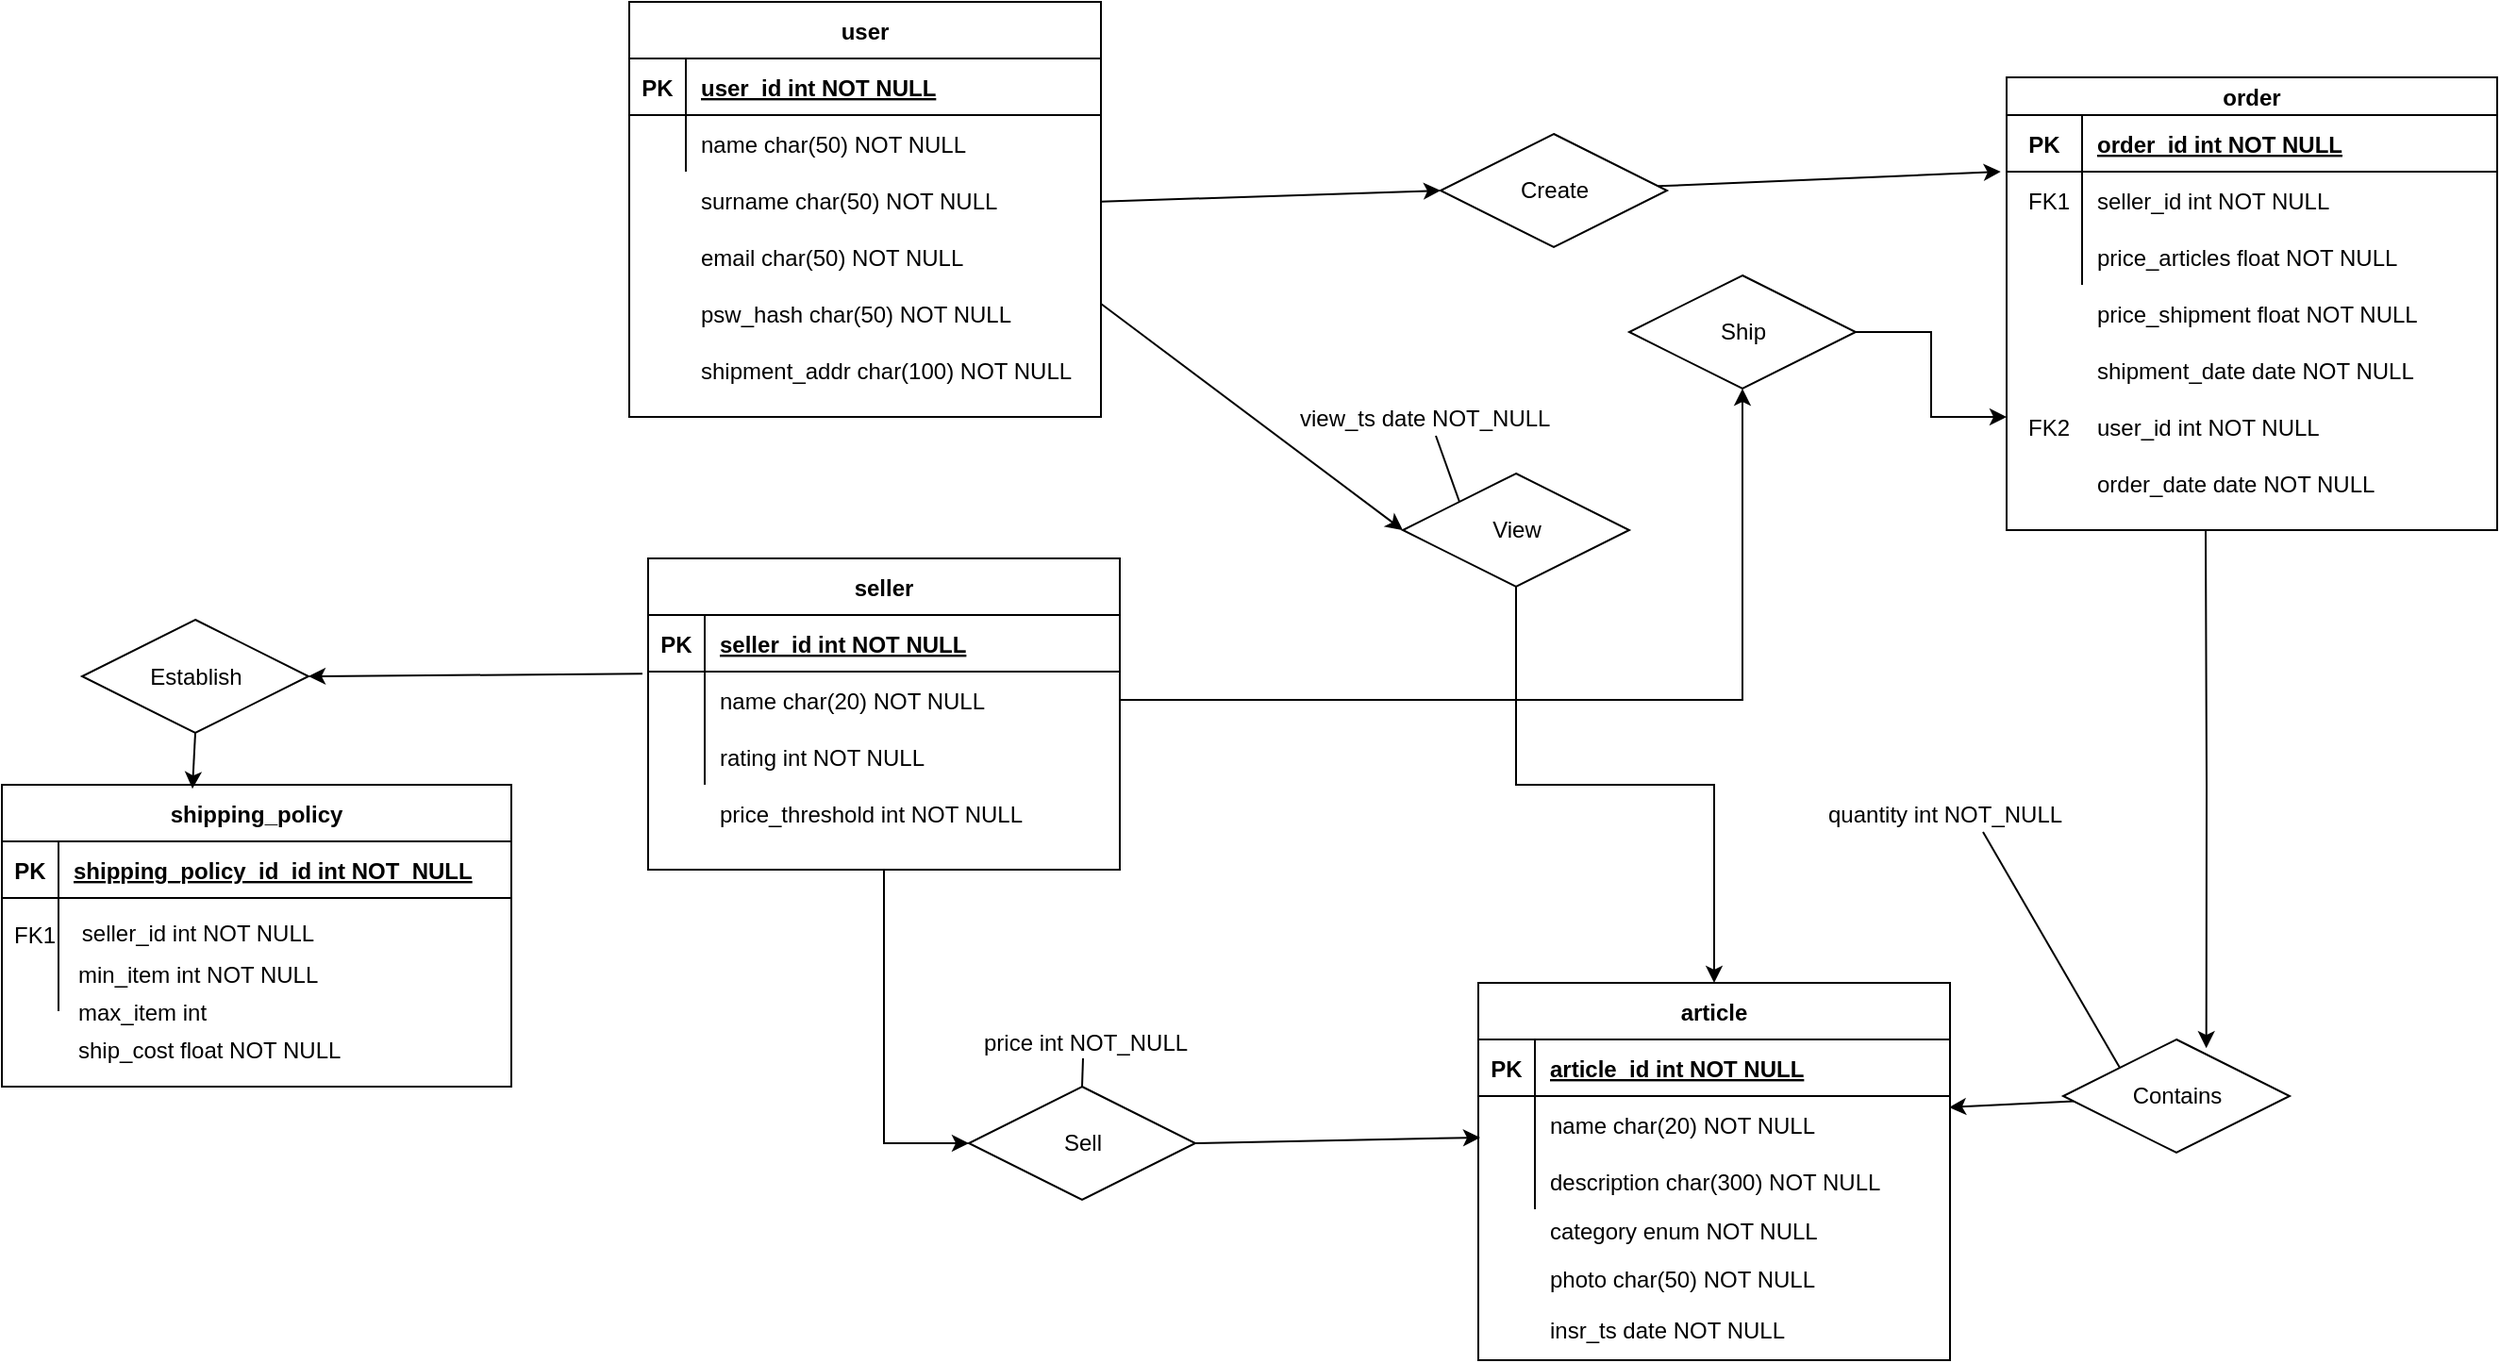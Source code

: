 <mxfile version="14.9.0" type="github">
  <diagram id="zE50emI2bZSmk3cahPMW" name="Page-1">
    <mxGraphModel dx="782" dy="500" grid="1" gridSize="10" guides="1" tooltips="1" connect="1" arrows="1" fold="1" page="1" pageScale="1" pageWidth="1169" pageHeight="827" math="0" shadow="0">
      <root>
        <mxCell id="0" />
        <mxCell id="1" parent="0" />
        <mxCell id="NpP26hr_2AuBsBTnyzgs-1" style="edgeStyle=orthogonalEdgeStyle;rounded=0;orthogonalLoop=1;jettySize=auto;html=1;entryX=0.632;entryY=0.077;entryDx=0;entryDy=0;entryPerimeter=0;" parent="1" target="NpP26hr_2AuBsBTnyzgs-50" edge="1">
          <mxGeometry relative="1" as="geometry">
            <mxPoint x="1208" y="320" as="sourcePoint" />
          </mxGeometry>
        </mxCell>
        <mxCell id="NpP26hr_2AuBsBTnyzgs-2" value="order" style="shape=table;startSize=20;container=1;collapsible=1;childLayout=tableLayout;fixedRows=1;rowLines=0;fontStyle=1;align=center;resizeLast=1;" parent="1" vertex="1">
          <mxGeometry x="1102.5" y="80" width="260" height="240" as="geometry" />
        </mxCell>
        <mxCell id="NpP26hr_2AuBsBTnyzgs-3" value="" style="shape=partialRectangle;collapsible=0;dropTarget=0;pointerEvents=0;fillColor=none;points=[[0,0.5],[1,0.5]];portConstraint=eastwest;top=0;left=0;right=0;bottom=1;" parent="NpP26hr_2AuBsBTnyzgs-2" vertex="1">
          <mxGeometry y="20" width="260" height="30" as="geometry" />
        </mxCell>
        <mxCell id="NpP26hr_2AuBsBTnyzgs-4" value="PK" style="shape=partialRectangle;overflow=hidden;connectable=0;fillColor=none;top=0;left=0;bottom=0;right=0;fontStyle=1;" parent="NpP26hr_2AuBsBTnyzgs-3" vertex="1">
          <mxGeometry width="40" height="30" as="geometry" />
        </mxCell>
        <mxCell id="NpP26hr_2AuBsBTnyzgs-5" value="order_id int NOT NULL " style="shape=partialRectangle;overflow=hidden;connectable=0;fillColor=none;top=0;left=0;bottom=0;right=0;align=left;spacingLeft=6;fontStyle=5;" parent="NpP26hr_2AuBsBTnyzgs-3" vertex="1">
          <mxGeometry x="40" width="220" height="30" as="geometry" />
        </mxCell>
        <mxCell id="NpP26hr_2AuBsBTnyzgs-6" value="" style="shape=partialRectangle;collapsible=0;dropTarget=0;pointerEvents=0;fillColor=none;points=[[0,0.5],[1,0.5]];portConstraint=eastwest;top=0;left=0;right=0;bottom=0;" parent="NpP26hr_2AuBsBTnyzgs-2" vertex="1">
          <mxGeometry y="50" width="260" height="30" as="geometry" />
        </mxCell>
        <mxCell id="NpP26hr_2AuBsBTnyzgs-7" value="" style="shape=partialRectangle;overflow=hidden;connectable=0;fillColor=none;top=0;left=0;bottom=0;right=0;" parent="NpP26hr_2AuBsBTnyzgs-6" vertex="1">
          <mxGeometry width="40" height="30" as="geometry" />
        </mxCell>
        <mxCell id="NpP26hr_2AuBsBTnyzgs-8" value="seller_id int NOT NULL" style="shape=partialRectangle;overflow=hidden;connectable=0;fillColor=none;top=0;left=0;bottom=0;right=0;align=left;spacingLeft=6;" parent="NpP26hr_2AuBsBTnyzgs-6" vertex="1">
          <mxGeometry x="40" width="220" height="30" as="geometry" />
        </mxCell>
        <mxCell id="NpP26hr_2AuBsBTnyzgs-9" value="" style="shape=partialRectangle;collapsible=0;dropTarget=0;pointerEvents=0;fillColor=none;points=[[0,0.5],[1,0.5]];portConstraint=eastwest;top=0;left=0;right=0;bottom=0;" parent="NpP26hr_2AuBsBTnyzgs-2" vertex="1">
          <mxGeometry y="80" width="260" height="30" as="geometry" />
        </mxCell>
        <mxCell id="NpP26hr_2AuBsBTnyzgs-10" value="" style="shape=partialRectangle;overflow=hidden;connectable=0;fillColor=none;top=0;left=0;bottom=0;right=0;" parent="NpP26hr_2AuBsBTnyzgs-9" vertex="1">
          <mxGeometry width="40" height="30" as="geometry" />
        </mxCell>
        <mxCell id="NpP26hr_2AuBsBTnyzgs-11" value="price_articles float NOT NULL" style="shape=partialRectangle;overflow=hidden;connectable=0;fillColor=none;top=0;left=0;bottom=0;right=0;align=left;spacingLeft=6;" parent="NpP26hr_2AuBsBTnyzgs-9" vertex="1">
          <mxGeometry x="40" width="220" height="30" as="geometry" />
        </mxCell>
        <mxCell id="NpP26hr_2AuBsBTnyzgs-12" value="article" style="shape=table;startSize=30;container=1;collapsible=1;childLayout=tableLayout;fixedRows=1;rowLines=0;fontStyle=1;align=center;resizeLast=1;" parent="1" vertex="1">
          <mxGeometry x="822.5" y="560" width="250" height="200" as="geometry" />
        </mxCell>
        <mxCell id="NpP26hr_2AuBsBTnyzgs-13" value="" style="shape=partialRectangle;collapsible=0;dropTarget=0;pointerEvents=0;fillColor=none;points=[[0,0.5],[1,0.5]];portConstraint=eastwest;top=0;left=0;right=0;bottom=1;" parent="NpP26hr_2AuBsBTnyzgs-12" vertex="1">
          <mxGeometry y="30" width="250" height="30" as="geometry" />
        </mxCell>
        <mxCell id="NpP26hr_2AuBsBTnyzgs-14" value="PK" style="shape=partialRectangle;overflow=hidden;connectable=0;fillColor=none;top=0;left=0;bottom=0;right=0;fontStyle=1;" parent="NpP26hr_2AuBsBTnyzgs-13" vertex="1">
          <mxGeometry width="30" height="30" as="geometry" />
        </mxCell>
        <mxCell id="NpP26hr_2AuBsBTnyzgs-15" value="article_id int NOT NULL " style="shape=partialRectangle;overflow=hidden;connectable=0;fillColor=none;top=0;left=0;bottom=0;right=0;align=left;spacingLeft=6;fontStyle=5;" parent="NpP26hr_2AuBsBTnyzgs-13" vertex="1">
          <mxGeometry x="30" width="220" height="30" as="geometry" />
        </mxCell>
        <mxCell id="NpP26hr_2AuBsBTnyzgs-16" value="" style="shape=partialRectangle;collapsible=0;dropTarget=0;pointerEvents=0;fillColor=none;points=[[0,0.5],[1,0.5]];portConstraint=eastwest;top=0;left=0;right=0;bottom=0;" parent="NpP26hr_2AuBsBTnyzgs-12" vertex="1">
          <mxGeometry y="60" width="250" height="30" as="geometry" />
        </mxCell>
        <mxCell id="NpP26hr_2AuBsBTnyzgs-17" value="" style="shape=partialRectangle;overflow=hidden;connectable=0;fillColor=none;top=0;left=0;bottom=0;right=0;" parent="NpP26hr_2AuBsBTnyzgs-16" vertex="1">
          <mxGeometry width="30" height="30" as="geometry" />
        </mxCell>
        <mxCell id="NpP26hr_2AuBsBTnyzgs-18" value="name char(20) NOT NULL" style="shape=partialRectangle;overflow=hidden;connectable=0;fillColor=none;top=0;left=0;bottom=0;right=0;align=left;spacingLeft=6;" parent="NpP26hr_2AuBsBTnyzgs-16" vertex="1">
          <mxGeometry x="30" width="220" height="30" as="geometry" />
        </mxCell>
        <mxCell id="NpP26hr_2AuBsBTnyzgs-19" value="" style="shape=partialRectangle;collapsible=0;dropTarget=0;pointerEvents=0;fillColor=none;points=[[0,0.5],[1,0.5]];portConstraint=eastwest;top=0;left=0;right=0;bottom=0;" parent="NpP26hr_2AuBsBTnyzgs-12" vertex="1">
          <mxGeometry y="90" width="250" height="30" as="geometry" />
        </mxCell>
        <mxCell id="NpP26hr_2AuBsBTnyzgs-20" value="" style="shape=partialRectangle;overflow=hidden;connectable=0;fillColor=none;top=0;left=0;bottom=0;right=0;" parent="NpP26hr_2AuBsBTnyzgs-19" vertex="1">
          <mxGeometry width="30" height="30" as="geometry" />
        </mxCell>
        <mxCell id="NpP26hr_2AuBsBTnyzgs-21" value="description char(300) NOT NULL" style="shape=partialRectangle;overflow=hidden;connectable=0;fillColor=none;top=0;left=0;bottom=0;right=0;align=left;spacingLeft=6;" parent="NpP26hr_2AuBsBTnyzgs-19" vertex="1">
          <mxGeometry x="30" width="220" height="30" as="geometry" />
        </mxCell>
        <mxCell id="NpP26hr_2AuBsBTnyzgs-22" style="rounded=0;orthogonalLoop=1;jettySize=auto;html=1;entryX=0;entryY=0.5;entryDx=0;entryDy=0;" parent="1" source="NpP26hr_2AuBsBTnyzgs-23" target="NpP26hr_2AuBsBTnyzgs-56" edge="1">
          <mxGeometry relative="1" as="geometry" />
        </mxCell>
        <mxCell id="NpP26hr_2AuBsBTnyzgs-23" value="user" style="shape=table;startSize=30;container=1;collapsible=1;childLayout=tableLayout;fixedRows=1;rowLines=0;fontStyle=1;align=center;resizeLast=1;" parent="1" vertex="1">
          <mxGeometry x="372.5" y="40" width="250" height="220" as="geometry" />
        </mxCell>
        <mxCell id="NpP26hr_2AuBsBTnyzgs-24" value="" style="shape=partialRectangle;collapsible=0;dropTarget=0;pointerEvents=0;fillColor=none;points=[[0,0.5],[1,0.5]];portConstraint=eastwest;top=0;left=0;right=0;bottom=1;" parent="NpP26hr_2AuBsBTnyzgs-23" vertex="1">
          <mxGeometry y="30" width="250" height="30" as="geometry" />
        </mxCell>
        <mxCell id="NpP26hr_2AuBsBTnyzgs-25" value="PK" style="shape=partialRectangle;overflow=hidden;connectable=0;fillColor=none;top=0;left=0;bottom=0;right=0;fontStyle=1;" parent="NpP26hr_2AuBsBTnyzgs-24" vertex="1">
          <mxGeometry width="30" height="30" as="geometry" />
        </mxCell>
        <mxCell id="NpP26hr_2AuBsBTnyzgs-26" value="user_id int NOT NULL " style="shape=partialRectangle;overflow=hidden;connectable=0;fillColor=none;top=0;left=0;bottom=0;right=0;align=left;spacingLeft=6;fontStyle=5;" parent="NpP26hr_2AuBsBTnyzgs-24" vertex="1">
          <mxGeometry x="30" width="220" height="30" as="geometry" />
        </mxCell>
        <mxCell id="NpP26hr_2AuBsBTnyzgs-27" value="" style="shape=partialRectangle;collapsible=0;dropTarget=0;pointerEvents=0;fillColor=none;points=[[0,0.5],[1,0.5]];portConstraint=eastwest;top=0;left=0;right=0;bottom=0;" parent="NpP26hr_2AuBsBTnyzgs-23" vertex="1">
          <mxGeometry y="60" width="250" height="30" as="geometry" />
        </mxCell>
        <mxCell id="NpP26hr_2AuBsBTnyzgs-28" value="" style="shape=partialRectangle;overflow=hidden;connectable=0;fillColor=none;top=0;left=0;bottom=0;right=0;" parent="NpP26hr_2AuBsBTnyzgs-27" vertex="1">
          <mxGeometry width="30" height="30" as="geometry" />
        </mxCell>
        <mxCell id="NpP26hr_2AuBsBTnyzgs-29" value="name char(50) NOT NULL" style="shape=partialRectangle;overflow=hidden;connectable=0;fillColor=none;top=0;left=0;bottom=0;right=0;align=left;spacingLeft=6;" parent="NpP26hr_2AuBsBTnyzgs-27" vertex="1">
          <mxGeometry x="30" width="220" height="30" as="geometry" />
        </mxCell>
        <mxCell id="NpP26hr_2AuBsBTnyzgs-30" value="category enum NOT NULL" style="shape=partialRectangle;overflow=hidden;connectable=0;fillColor=none;top=0;left=0;bottom=0;right=0;align=left;spacingLeft=6;" parent="1" vertex="1">
          <mxGeometry x="852.5" y="676" width="220" height="30" as="geometry" />
        </mxCell>
        <mxCell id="NpP26hr_2AuBsBTnyzgs-31" value="photo char(50) NOT NULL" style="shape=partialRectangle;overflow=hidden;connectable=0;fillColor=none;top=0;left=0;bottom=0;right=0;align=left;spacingLeft=6;" parent="1" vertex="1">
          <mxGeometry x="852.5" y="703" width="220" height="27" as="geometry" />
        </mxCell>
        <mxCell id="NpP26hr_2AuBsBTnyzgs-32" style="edgeStyle=orthogonalEdgeStyle;rounded=0;orthogonalLoop=1;jettySize=auto;html=1;" parent="1" source="NpP26hr_2AuBsBTnyzgs-33" target="NpP26hr_2AuBsBTnyzgs-52" edge="1">
          <mxGeometry relative="1" as="geometry">
            <Array as="points">
              <mxPoint x="507.5" y="645" />
            </Array>
          </mxGeometry>
        </mxCell>
        <mxCell id="NpP26hr_2AuBsBTnyzgs-33" value="seller" style="shape=table;startSize=30;container=1;collapsible=1;childLayout=tableLayout;fixedRows=1;rowLines=0;fontStyle=1;align=center;resizeLast=1;" parent="1" vertex="1">
          <mxGeometry x="382.5" y="335" width="250" height="165" as="geometry" />
        </mxCell>
        <mxCell id="NpP26hr_2AuBsBTnyzgs-34" value="" style="shape=partialRectangle;collapsible=0;dropTarget=0;pointerEvents=0;fillColor=none;points=[[0,0.5],[1,0.5]];portConstraint=eastwest;top=0;left=0;right=0;bottom=1;" parent="NpP26hr_2AuBsBTnyzgs-33" vertex="1">
          <mxGeometry y="30" width="250" height="30" as="geometry" />
        </mxCell>
        <mxCell id="NpP26hr_2AuBsBTnyzgs-35" value="PK" style="shape=partialRectangle;overflow=hidden;connectable=0;fillColor=none;top=0;left=0;bottom=0;right=0;fontStyle=1;" parent="NpP26hr_2AuBsBTnyzgs-34" vertex="1">
          <mxGeometry width="30" height="30" as="geometry" />
        </mxCell>
        <mxCell id="NpP26hr_2AuBsBTnyzgs-36" value="seller_id int NOT NULL " style="shape=partialRectangle;overflow=hidden;connectable=0;fillColor=none;top=0;left=0;bottom=0;right=0;align=left;spacingLeft=6;fontStyle=5;" parent="NpP26hr_2AuBsBTnyzgs-34" vertex="1">
          <mxGeometry x="30" width="220" height="30" as="geometry" />
        </mxCell>
        <mxCell id="NpP26hr_2AuBsBTnyzgs-37" value="" style="shape=partialRectangle;collapsible=0;dropTarget=0;pointerEvents=0;fillColor=none;points=[[0,0.5],[1,0.5]];portConstraint=eastwest;top=0;left=0;right=0;bottom=0;" parent="NpP26hr_2AuBsBTnyzgs-33" vertex="1">
          <mxGeometry y="60" width="250" height="30" as="geometry" />
        </mxCell>
        <mxCell id="NpP26hr_2AuBsBTnyzgs-38" value="" style="shape=partialRectangle;overflow=hidden;connectable=0;fillColor=none;top=0;left=0;bottom=0;right=0;" parent="NpP26hr_2AuBsBTnyzgs-37" vertex="1">
          <mxGeometry width="30" height="30" as="geometry" />
        </mxCell>
        <mxCell id="NpP26hr_2AuBsBTnyzgs-39" value="name char(20) NOT NULL" style="shape=partialRectangle;overflow=hidden;connectable=0;fillColor=none;top=0;left=0;bottom=0;right=0;align=left;spacingLeft=6;" parent="NpP26hr_2AuBsBTnyzgs-37" vertex="1">
          <mxGeometry x="30" width="220" height="30" as="geometry" />
        </mxCell>
        <mxCell id="NpP26hr_2AuBsBTnyzgs-40" value="" style="shape=partialRectangle;collapsible=0;dropTarget=0;pointerEvents=0;fillColor=none;points=[[0,0.5],[1,0.5]];portConstraint=eastwest;top=0;left=0;right=0;bottom=0;" parent="NpP26hr_2AuBsBTnyzgs-33" vertex="1">
          <mxGeometry y="90" width="250" height="30" as="geometry" />
        </mxCell>
        <mxCell id="NpP26hr_2AuBsBTnyzgs-41" value="" style="shape=partialRectangle;overflow=hidden;connectable=0;fillColor=none;top=0;left=0;bottom=0;right=0;" parent="NpP26hr_2AuBsBTnyzgs-40" vertex="1">
          <mxGeometry width="30" height="30" as="geometry" />
        </mxCell>
        <mxCell id="NpP26hr_2AuBsBTnyzgs-42" value="rating int NOT NULL" style="shape=partialRectangle;overflow=hidden;connectable=0;fillColor=none;top=0;left=0;bottom=0;right=0;align=left;spacingLeft=6;" parent="NpP26hr_2AuBsBTnyzgs-40" vertex="1">
          <mxGeometry x="30" width="220" height="30" as="geometry" />
        </mxCell>
        <mxCell id="NpP26hr_2AuBsBTnyzgs-43" value="surname char(50) NOT NULL" style="shape=partialRectangle;overflow=hidden;connectable=0;fillColor=none;top=0;left=0;bottom=0;right=0;align=left;spacingLeft=6;" parent="1" vertex="1">
          <mxGeometry x="402.5" y="130" width="220" height="30" as="geometry" />
        </mxCell>
        <mxCell id="NpP26hr_2AuBsBTnyzgs-44" value="email char(50) NOT NULL" style="shape=partialRectangle;overflow=hidden;connectable=0;fillColor=none;top=0;left=0;bottom=0;right=0;align=left;spacingLeft=6;" parent="1" vertex="1">
          <mxGeometry x="402.5" y="160" width="220" height="30" as="geometry" />
        </mxCell>
        <mxCell id="NpP26hr_2AuBsBTnyzgs-45" value="psw_hash char(50) NOT NULL" style="shape=partialRectangle;overflow=hidden;connectable=0;fillColor=none;top=0;left=0;bottom=0;right=0;align=left;spacingLeft=6;" parent="1" vertex="1">
          <mxGeometry x="402.5" y="190" width="220" height="30" as="geometry" />
        </mxCell>
        <mxCell id="NpP26hr_2AuBsBTnyzgs-46" value="shipment_addr char(100) NOT NULL" style="shape=partialRectangle;overflow=hidden;connectable=0;fillColor=none;top=0;left=0;bottom=0;right=0;align=left;spacingLeft=6;" parent="1" vertex="1">
          <mxGeometry x="402.5" y="220" width="220" height="30" as="geometry" />
        </mxCell>
        <mxCell id="NpP26hr_2AuBsBTnyzgs-47" value="shipment_date date NOT NULL" style="shape=partialRectangle;overflow=hidden;connectable=0;fillColor=none;top=0;left=0;bottom=0;right=0;align=left;spacingLeft=6;" parent="1" vertex="1">
          <mxGeometry x="1142.5" y="220" width="220" height="30" as="geometry" />
        </mxCell>
        <mxCell id="NpP26hr_2AuBsBTnyzgs-48" value="FK1" style="shape=partialRectangle;overflow=hidden;connectable=0;fillColor=none;top=0;left=0;bottom=0;right=0;" parent="1" vertex="1">
          <mxGeometry x="1110" y="130" width="30" height="30" as="geometry" />
        </mxCell>
        <mxCell id="NpP26hr_2AuBsBTnyzgs-49" style="edgeStyle=none;rounded=0;orthogonalLoop=1;jettySize=auto;html=1;entryX=0.998;entryY=0.2;entryDx=0;entryDy=0;entryPerimeter=0;" parent="1" source="NpP26hr_2AuBsBTnyzgs-50" target="NpP26hr_2AuBsBTnyzgs-16" edge="1">
          <mxGeometry relative="1" as="geometry">
            <mxPoint x="1073" y="626" as="targetPoint" />
          </mxGeometry>
        </mxCell>
        <mxCell id="NpP26hr_2AuBsBTnyzgs-50" value="Contains" style="shape=rhombus;perimeter=rhombusPerimeter;whiteSpace=wrap;html=1;align=center;" parent="1" vertex="1">
          <mxGeometry x="1132.5" y="590" width="120" height="60" as="geometry" />
        </mxCell>
        <mxCell id="NpP26hr_2AuBsBTnyzgs-51" style="edgeStyle=none;rounded=0;orthogonalLoop=1;jettySize=auto;html=1;exitX=1;exitY=0.5;exitDx=0;exitDy=0;entryX=0.004;entryY=0.733;entryDx=0;entryDy=0;entryPerimeter=0;" parent="1" source="NpP26hr_2AuBsBTnyzgs-52" target="NpP26hr_2AuBsBTnyzgs-16" edge="1">
          <mxGeometry relative="1" as="geometry" />
        </mxCell>
        <mxCell id="NpP26hr_2AuBsBTnyzgs-52" value="Sell" style="shape=rhombus;perimeter=rhombusPerimeter;whiteSpace=wrap;html=1;align=center;" parent="1" vertex="1">
          <mxGeometry x="552.5" y="615" width="120" height="60" as="geometry" />
        </mxCell>
        <mxCell id="NpP26hr_2AuBsBTnyzgs-53" value="user_id int NOT NULL " style="shape=partialRectangle;overflow=hidden;connectable=0;fillColor=none;top=0;left=0;bottom=0;right=0;align=left;spacingLeft=6;fontStyle=0;" parent="1" vertex="1">
          <mxGeometry x="1142.5" y="250" width="220" height="30" as="geometry" />
        </mxCell>
        <mxCell id="NpP26hr_2AuBsBTnyzgs-54" value="FK2" style="shape=partialRectangle;overflow=hidden;connectable=0;fillColor=none;top=0;left=0;bottom=0;right=0;" parent="1" vertex="1">
          <mxGeometry x="1110" y="250" width="30" height="30" as="geometry" />
        </mxCell>
        <mxCell id="NpP26hr_2AuBsBTnyzgs-55" style="edgeStyle=none;rounded=0;orthogonalLoop=1;jettySize=auto;html=1;entryX=-0.012;entryY=0;entryDx=0;entryDy=0;entryPerimeter=0;" parent="1" source="NpP26hr_2AuBsBTnyzgs-56" target="NpP26hr_2AuBsBTnyzgs-6" edge="1">
          <mxGeometry relative="1" as="geometry" />
        </mxCell>
        <mxCell id="NpP26hr_2AuBsBTnyzgs-56" value="Create" style="shape=rhombus;perimeter=rhombusPerimeter;whiteSpace=wrap;html=1;align=center;strokeColor=#000000;" parent="1" vertex="1">
          <mxGeometry x="802.5" y="110" width="120" height="60" as="geometry" />
        </mxCell>
        <mxCell id="NpP26hr_2AuBsBTnyzgs-57" value="price int NOT_NULL" style="shape=partialRectangle;connectable=0;fillColor=none;top=0;left=0;bottom=0;right=0;align=left;spacingLeft=6;overflow=hidden;" parent="1" vertex="1">
          <mxGeometry x="552.5" y="581" width="195" height="20" as="geometry" />
        </mxCell>
        <mxCell id="NpP26hr_2AuBsBTnyzgs-58" value="quantity int NOT_NULL" style="shape=partialRectangle;connectable=0;fillColor=none;top=0;left=0;bottom=0;right=0;align=left;spacingLeft=6;overflow=hidden;" parent="1" vertex="1">
          <mxGeometry x="1000" y="450" width="190" height="40" as="geometry" />
        </mxCell>
        <mxCell id="NpP26hr_2AuBsBTnyzgs-59" style="edgeStyle=orthogonalEdgeStyle;rounded=0;orthogonalLoop=1;jettySize=auto;html=1;entryX=0;entryY=0.75;entryDx=0;entryDy=0;" parent="1" source="NpP26hr_2AuBsBTnyzgs-60" target="NpP26hr_2AuBsBTnyzgs-2" edge="1">
          <mxGeometry relative="1" as="geometry" />
        </mxCell>
        <mxCell id="NpP26hr_2AuBsBTnyzgs-60" value="Ship" style="shape=rhombus;perimeter=rhombusPerimeter;whiteSpace=wrap;html=1;align=center;" parent="1" vertex="1">
          <mxGeometry x="902.5" y="185" width="120" height="60" as="geometry" />
        </mxCell>
        <mxCell id="NpP26hr_2AuBsBTnyzgs-61" style="edgeStyle=orthogonalEdgeStyle;rounded=0;orthogonalLoop=1;jettySize=auto;html=1;" parent="1" source="NpP26hr_2AuBsBTnyzgs-37" target="NpP26hr_2AuBsBTnyzgs-60" edge="1">
          <mxGeometry relative="1" as="geometry" />
        </mxCell>
        <mxCell id="NpP26hr_2AuBsBTnyzgs-62" value="shipping_policy" style="shape=table;startSize=30;container=1;collapsible=1;childLayout=tableLayout;fixedRows=1;rowLines=0;fontStyle=1;align=center;resizeLast=1;" parent="1" vertex="1">
          <mxGeometry x="40" y="455" width="270" height="160" as="geometry" />
        </mxCell>
        <mxCell id="NpP26hr_2AuBsBTnyzgs-63" value="" style="shape=partialRectangle;collapsible=0;dropTarget=0;pointerEvents=0;fillColor=none;top=0;left=0;bottom=1;right=0;points=[[0,0.5],[1,0.5]];portConstraint=eastwest;" parent="NpP26hr_2AuBsBTnyzgs-62" vertex="1">
          <mxGeometry y="30" width="270" height="30" as="geometry" />
        </mxCell>
        <mxCell id="NpP26hr_2AuBsBTnyzgs-64" value="PK" style="shape=partialRectangle;connectable=0;fillColor=none;top=0;left=0;bottom=0;right=0;fontStyle=1;overflow=hidden;" parent="NpP26hr_2AuBsBTnyzgs-63" vertex="1">
          <mxGeometry width="30" height="30" as="geometry" />
        </mxCell>
        <mxCell id="NpP26hr_2AuBsBTnyzgs-65" value="shipping_policy_id_id int NOT_NULL" style="shape=partialRectangle;connectable=0;fillColor=none;top=0;left=0;bottom=0;right=0;align=left;spacingLeft=6;fontStyle=5;overflow=hidden;" parent="NpP26hr_2AuBsBTnyzgs-63" vertex="1">
          <mxGeometry x="30" width="240" height="30" as="geometry" />
        </mxCell>
        <mxCell id="NpP26hr_2AuBsBTnyzgs-66" value="" style="shape=partialRectangle;collapsible=0;dropTarget=0;pointerEvents=0;fillColor=none;top=0;left=0;bottom=0;right=0;points=[[0,0.5],[1,0.5]];portConstraint=eastwest;" parent="NpP26hr_2AuBsBTnyzgs-62" vertex="1">
          <mxGeometry y="60" width="270" height="30" as="geometry" />
        </mxCell>
        <mxCell id="NpP26hr_2AuBsBTnyzgs-67" value="" style="shape=partialRectangle;connectable=0;fillColor=none;top=0;left=0;bottom=0;right=0;editable=1;overflow=hidden;" parent="NpP26hr_2AuBsBTnyzgs-66" vertex="1">
          <mxGeometry width="30" height="30" as="geometry" />
        </mxCell>
        <mxCell id="NpP26hr_2AuBsBTnyzgs-68" value="" style="shape=partialRectangle;connectable=0;fillColor=none;top=0;left=0;bottom=0;right=0;align=left;spacingLeft=6;overflow=hidden;" parent="NpP26hr_2AuBsBTnyzgs-66" vertex="1">
          <mxGeometry x="30" width="240" height="30" as="geometry" />
        </mxCell>
        <mxCell id="NpP26hr_2AuBsBTnyzgs-69" value="" style="shape=partialRectangle;collapsible=0;dropTarget=0;pointerEvents=0;fillColor=none;top=0;left=0;bottom=0;right=0;points=[[0,0.5],[1,0.5]];portConstraint=eastwest;" parent="NpP26hr_2AuBsBTnyzgs-62" vertex="1">
          <mxGeometry y="90" width="270" height="30" as="geometry" />
        </mxCell>
        <mxCell id="NpP26hr_2AuBsBTnyzgs-70" value="" style="shape=partialRectangle;connectable=0;fillColor=none;top=0;left=0;bottom=0;right=0;editable=1;overflow=hidden;" parent="NpP26hr_2AuBsBTnyzgs-69" vertex="1">
          <mxGeometry width="30" height="30" as="geometry" />
        </mxCell>
        <mxCell id="NpP26hr_2AuBsBTnyzgs-71" value="" style="shape=partialRectangle;connectable=0;fillColor=none;top=0;left=0;bottom=0;right=0;align=left;spacingLeft=6;overflow=hidden;" parent="NpP26hr_2AuBsBTnyzgs-69" vertex="1">
          <mxGeometry x="30" width="240" height="30" as="geometry" />
        </mxCell>
        <mxCell id="NpP26hr_2AuBsBTnyzgs-72" style="edgeStyle=none;rounded=0;orthogonalLoop=1;jettySize=auto;html=1;exitX=0.5;exitY=1;exitDx=0;exitDy=0;entryX=0.374;entryY=0.013;entryDx=0;entryDy=0;entryPerimeter=0;" parent="1" source="NpP26hr_2AuBsBTnyzgs-73" target="NpP26hr_2AuBsBTnyzgs-62" edge="1">
          <mxGeometry relative="1" as="geometry" />
        </mxCell>
        <mxCell id="NpP26hr_2AuBsBTnyzgs-73" value="Establish" style="shape=rhombus;perimeter=rhombusPerimeter;whiteSpace=wrap;html=1;align=center;" parent="1" vertex="1">
          <mxGeometry x="82.5" y="367.5" width="120" height="60" as="geometry" />
        </mxCell>
        <mxCell id="NpP26hr_2AuBsBTnyzgs-74" value="min_item int NOT NULL" style="shape=partialRectangle;overflow=hidden;connectable=0;fillColor=none;top=0;left=0;bottom=0;right=0;align=left;spacingLeft=6;" parent="1" vertex="1">
          <mxGeometry x="72.5" y="540" width="220" height="30" as="geometry" />
        </mxCell>
        <mxCell id="NpP26hr_2AuBsBTnyzgs-75" value="max_item int" style="shape=partialRectangle;overflow=hidden;connectable=0;fillColor=none;top=0;left=0;bottom=0;right=0;align=left;spacingLeft=6;" parent="1" vertex="1">
          <mxGeometry x="72.5" y="560" width="220" height="30" as="geometry" />
        </mxCell>
        <mxCell id="NpP26hr_2AuBsBTnyzgs-76" value="ship_cost float NOT NULL" style="shape=partialRectangle;overflow=hidden;connectable=0;fillColor=none;top=0;left=0;bottom=0;right=0;align=left;spacingLeft=6;" parent="1" vertex="1">
          <mxGeometry x="72.5" y="580" width="220" height="30" as="geometry" />
        </mxCell>
        <mxCell id="NpP26hr_2AuBsBTnyzgs-77" value="FK1" style="shape=partialRectangle;overflow=hidden;connectable=0;fillColor=none;top=0;left=0;bottom=0;right=0;" parent="1" vertex="1">
          <mxGeometry x="42.5" y="519" width="30" height="30" as="geometry" />
        </mxCell>
        <mxCell id="NpP26hr_2AuBsBTnyzgs-78" style="edgeStyle=none;rounded=0;orthogonalLoop=1;jettySize=auto;html=1;exitX=-0.012;exitY=0.039;exitDx=0;exitDy=0;exitPerimeter=0;entryX=1;entryY=0.5;entryDx=0;entryDy=0;" parent="1" source="NpP26hr_2AuBsBTnyzgs-37" target="NpP26hr_2AuBsBTnyzgs-73" edge="1">
          <mxGeometry relative="1" as="geometry">
            <mxPoint x="164.628" y="458.936" as="sourcePoint" />
            <mxPoint x="166.176" y="480" as="targetPoint" />
          </mxGeometry>
        </mxCell>
        <mxCell id="NpP26hr_2AuBsBTnyzgs-79" style="edgeStyle=orthogonalEdgeStyle;rounded=0;orthogonalLoop=1;jettySize=auto;html=1;" parent="1" source="NpP26hr_2AuBsBTnyzgs-80" target="NpP26hr_2AuBsBTnyzgs-12" edge="1">
          <mxGeometry relative="1" as="geometry" />
        </mxCell>
        <mxCell id="NpP26hr_2AuBsBTnyzgs-80" value="View" style="shape=rhombus;perimeter=rhombusPerimeter;whiteSpace=wrap;html=1;align=center;strokeColor=#000000;" parent="1" vertex="1">
          <mxGeometry x="782.5" y="290" width="120" height="60" as="geometry" />
        </mxCell>
        <mxCell id="NpP26hr_2AuBsBTnyzgs-81" value="" style="endArrow=classic;html=1;entryX=0;entryY=0.5;entryDx=0;entryDy=0;" parent="1" target="NpP26hr_2AuBsBTnyzgs-80" edge="1">
          <mxGeometry width="50" height="50" relative="1" as="geometry">
            <mxPoint x="622.5" y="200" as="sourcePoint" />
            <mxPoint x="692.5" y="370" as="targetPoint" />
          </mxGeometry>
        </mxCell>
        <mxCell id="NpP26hr_2AuBsBTnyzgs-82" value="seller_id int NOT NULL" style="text;html=1;strokeColor=none;fillColor=none;align=center;verticalAlign=middle;whiteSpace=wrap;rounded=0;" parent="1" vertex="1">
          <mxGeometry x="74.75" y="524" width="137.5" height="20" as="geometry" />
        </mxCell>
        <mxCell id="NpP26hr_2AuBsBTnyzgs-83" value="order_date date NOT NULL" style="shape=partialRectangle;overflow=hidden;connectable=0;fillColor=none;top=0;left=0;bottom=0;right=0;align=left;spacingLeft=6;" parent="1" vertex="1">
          <mxGeometry x="1142.5" y="280" width="220" height="30" as="geometry" />
        </mxCell>
        <mxCell id="NpP26hr_2AuBsBTnyzgs-84" value="price_shipment float NOT NULL" style="shape=partialRectangle;overflow=hidden;connectable=0;fillColor=none;top=0;left=0;bottom=0;right=0;align=left;spacingLeft=6;" parent="1" vertex="1">
          <mxGeometry x="1142.5" y="190" width="220" height="30" as="geometry" />
        </mxCell>
        <mxCell id="NpP26hr_2AuBsBTnyzgs-85" value="" style="endArrow=none;html=1;exitX=0.5;exitY=0;exitDx=0;exitDy=0;" parent="1" source="NpP26hr_2AuBsBTnyzgs-52" edge="1">
          <mxGeometry width="50" height="50" relative="1" as="geometry">
            <mxPoint x="680" y="450" as="sourcePoint" />
            <mxPoint x="613" y="600" as="targetPoint" />
          </mxGeometry>
        </mxCell>
        <mxCell id="NpP26hr_2AuBsBTnyzgs-86" value="" style="endArrow=none;html=1;entryX=0;entryY=0;entryDx=0;entryDy=0;" parent="1" target="NpP26hr_2AuBsBTnyzgs-50" edge="1">
          <mxGeometry width="50" height="50" relative="1" as="geometry">
            <mxPoint x="1090" y="480" as="sourcePoint" />
            <mxPoint x="730" y="400" as="targetPoint" />
          </mxGeometry>
        </mxCell>
        <mxCell id="nDMk3USAFpvSlsfHkPgO-1" value="price_threshold int NOT NULL" style="shape=partialRectangle;overflow=hidden;connectable=0;fillColor=none;top=0;left=0;bottom=0;right=0;align=left;spacingLeft=6;" vertex="1" parent="1">
          <mxGeometry x="412.5" y="455" width="220" height="30" as="geometry" />
        </mxCell>
        <mxCell id="nDMk3USAFpvSlsfHkPgO-2" value="view_ts date NOT_NULL" style="shape=partialRectangle;connectable=0;fillColor=none;top=0;left=0;bottom=0;right=0;align=left;spacingLeft=6;overflow=hidden;" vertex="1" parent="1">
          <mxGeometry x="720" y="240" width="190" height="40" as="geometry" />
        </mxCell>
        <mxCell id="nDMk3USAFpvSlsfHkPgO-3" value="" style="endArrow=none;html=1;entryX=0;entryY=0;entryDx=0;entryDy=0;" edge="1" parent="1">
          <mxGeometry width="50" height="50" relative="1" as="geometry">
            <mxPoint x="800" y="270" as="sourcePoint" />
            <mxPoint x="812.5" y="305" as="targetPoint" />
          </mxGeometry>
        </mxCell>
        <mxCell id="nDMk3USAFpvSlsfHkPgO-4" value="insr_ts date NOT NULL" style="shape=partialRectangle;overflow=hidden;connectable=0;fillColor=none;top=0;left=0;bottom=0;right=0;align=left;spacingLeft=6;" vertex="1" parent="1">
          <mxGeometry x="852.5" y="730" width="220" height="27" as="geometry" />
        </mxCell>
      </root>
    </mxGraphModel>
  </diagram>
</mxfile>
